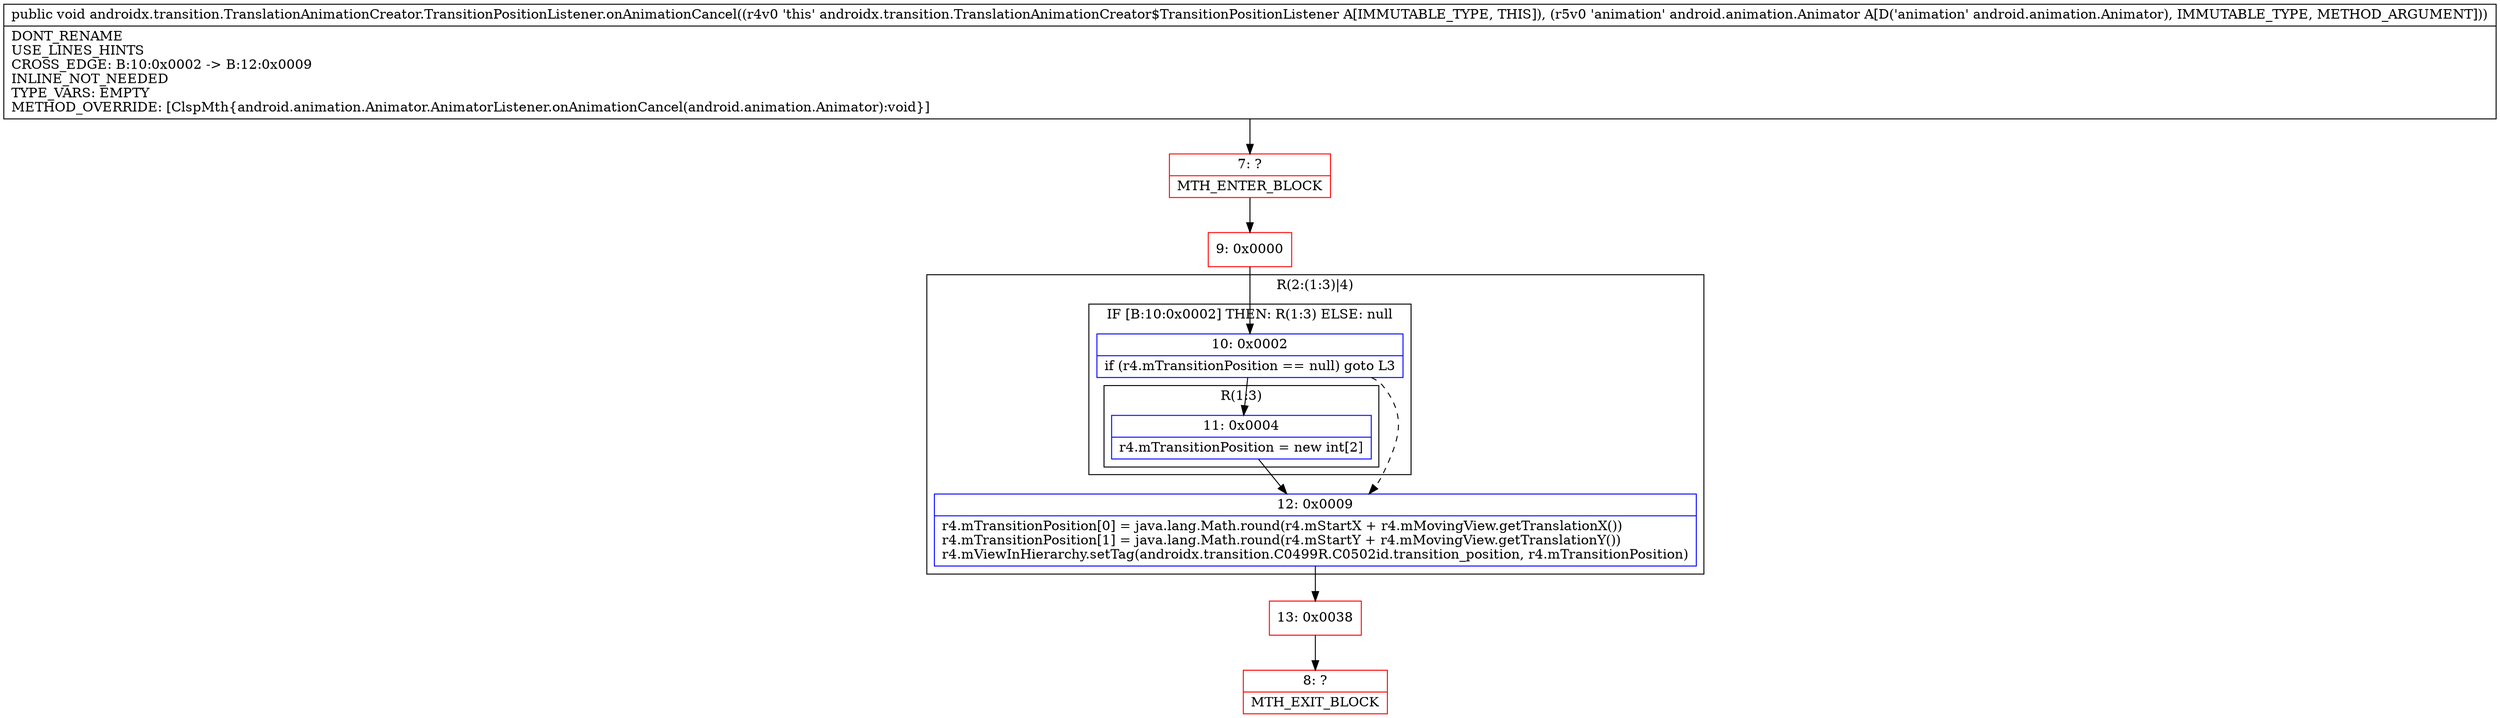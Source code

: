 digraph "CFG forandroidx.transition.TranslationAnimationCreator.TransitionPositionListener.onAnimationCancel(Landroid\/animation\/Animator;)V" {
subgraph cluster_Region_1538426677 {
label = "R(2:(1:3)|4)";
node [shape=record,color=blue];
subgraph cluster_IfRegion_541999208 {
label = "IF [B:10:0x0002] THEN: R(1:3) ELSE: null";
node [shape=record,color=blue];
Node_10 [shape=record,label="{10\:\ 0x0002|if (r4.mTransitionPosition == null) goto L3\l}"];
subgraph cluster_Region_1776041319 {
label = "R(1:3)";
node [shape=record,color=blue];
Node_11 [shape=record,label="{11\:\ 0x0004|r4.mTransitionPosition = new int[2]\l}"];
}
}
Node_12 [shape=record,label="{12\:\ 0x0009|r4.mTransitionPosition[0] = java.lang.Math.round(r4.mStartX + r4.mMovingView.getTranslationX())\lr4.mTransitionPosition[1] = java.lang.Math.round(r4.mStartY + r4.mMovingView.getTranslationY())\lr4.mViewInHierarchy.setTag(androidx.transition.C0499R.C0502id.transition_position, r4.mTransitionPosition)\l}"];
}
Node_7 [shape=record,color=red,label="{7\:\ ?|MTH_ENTER_BLOCK\l}"];
Node_9 [shape=record,color=red,label="{9\:\ 0x0000}"];
Node_13 [shape=record,color=red,label="{13\:\ 0x0038}"];
Node_8 [shape=record,color=red,label="{8\:\ ?|MTH_EXIT_BLOCK\l}"];
MethodNode[shape=record,label="{public void androidx.transition.TranslationAnimationCreator.TransitionPositionListener.onAnimationCancel((r4v0 'this' androidx.transition.TranslationAnimationCreator$TransitionPositionListener A[IMMUTABLE_TYPE, THIS]), (r5v0 'animation' android.animation.Animator A[D('animation' android.animation.Animator), IMMUTABLE_TYPE, METHOD_ARGUMENT]))  | DONT_RENAME\lUSE_LINES_HINTS\lCROSS_EDGE: B:10:0x0002 \-\> B:12:0x0009\lINLINE_NOT_NEEDED\lTYPE_VARS: EMPTY\lMETHOD_OVERRIDE: [ClspMth\{android.animation.Animator.AnimatorListener.onAnimationCancel(android.animation.Animator):void\}]\l}"];
MethodNode -> Node_7;Node_10 -> Node_11;
Node_10 -> Node_12[style=dashed];
Node_11 -> Node_12;
Node_12 -> Node_13;
Node_7 -> Node_9;
Node_9 -> Node_10;
Node_13 -> Node_8;
}


